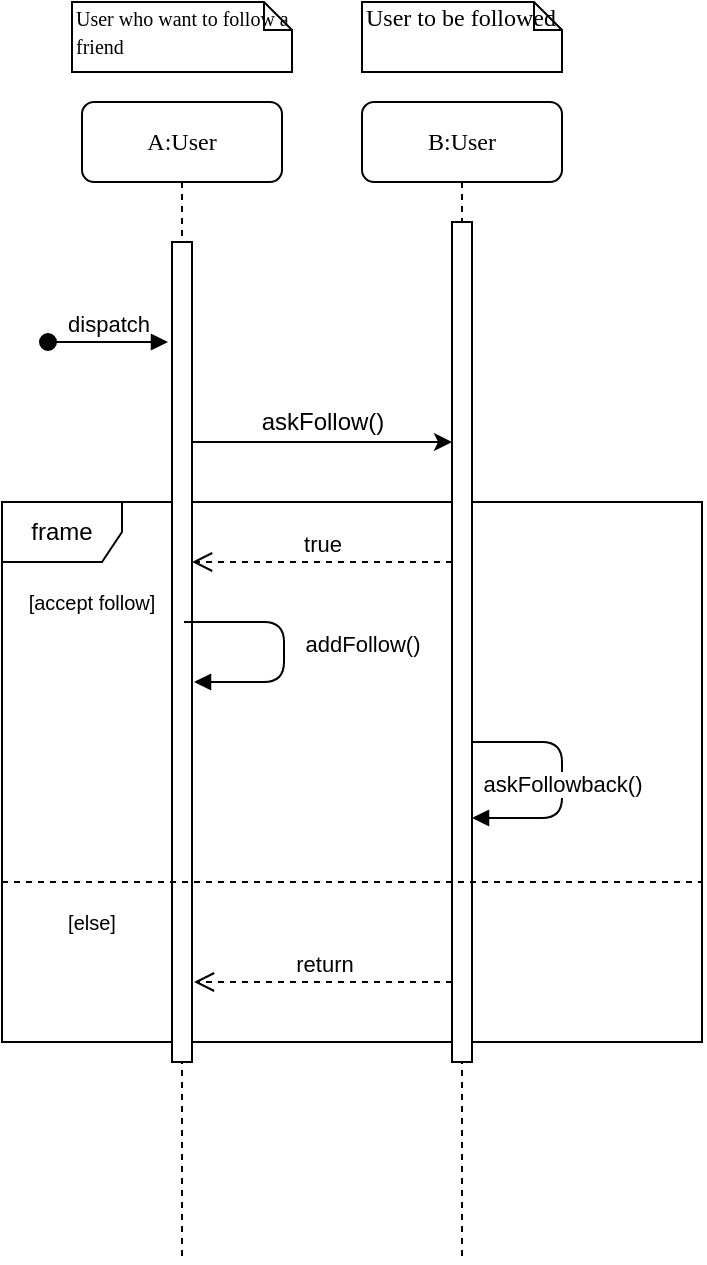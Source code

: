 <mxfile version="12.9.3" type="device"><diagram name="Page-1" id="13e1069c-82ec-6db2-03f1-153e76fe0fe0"><mxGraphModel dx="676" dy="465" grid="1" gridSize="10" guides="1" tooltips="1" connect="1" arrows="1" fold="1" page="1" pageScale="1" pageWidth="1100" pageHeight="850" background="#ffffff" math="0" shadow="0"><root><mxCell id="0"/><mxCell id="1" parent="0"/><mxCell id="Kp1aRTsRRrNhPgK0TWwB-18" value="frame" style="shape=umlFrame;whiteSpace=wrap;html=1;" vertex="1" parent="1"><mxGeometry x="60" y="280" width="350" height="270" as="geometry"/></mxCell><mxCell id="7baba1c4bc27f4b0-2" value="B:User" style="shape=umlLifeline;perimeter=lifelinePerimeter;whiteSpace=wrap;html=1;container=1;collapsible=0;recursiveResize=0;outlineConnect=0;rounded=1;shadow=0;comic=0;labelBackgroundColor=none;strokeWidth=1;fontFamily=Verdana;fontSize=12;align=center;" parent="1" vertex="1"><mxGeometry x="240" y="80" width="100" height="580" as="geometry"/></mxCell><mxCell id="7baba1c4bc27f4b0-10" value="" style="html=1;points=[];perimeter=orthogonalPerimeter;rounded=0;shadow=0;comic=0;labelBackgroundColor=none;strokeWidth=1;fontFamily=Verdana;fontSize=12;align=center;" parent="7baba1c4bc27f4b0-2" vertex="1"><mxGeometry x="45" y="60" width="10" height="420" as="geometry"/></mxCell><mxCell id="Kp1aRTsRRrNhPgK0TWwB-20" value="askFollowback()" style="html=1;verticalAlign=bottom;endArrow=block;" edge="1" parent="7baba1c4bc27f4b0-2"><mxGeometry x="0.172" width="80" relative="1" as="geometry"><mxPoint x="55" y="320" as="sourcePoint"/><mxPoint x="55.0" y="358" as="targetPoint"/><Array as="points"><mxPoint x="100" y="320"/><mxPoint x="100" y="358"/></Array><mxPoint as="offset"/></mxGeometry></mxCell><mxCell id="7baba1c4bc27f4b0-8" value="A:User" style="shape=umlLifeline;perimeter=lifelinePerimeter;whiteSpace=wrap;html=1;container=1;collapsible=0;recursiveResize=0;outlineConnect=0;rounded=1;shadow=0;comic=0;labelBackgroundColor=none;strokeWidth=1;fontFamily=Verdana;fontSize=12;align=center;" parent="1" vertex="1"><mxGeometry x="100" y="80" width="100" height="580" as="geometry"/></mxCell><mxCell id="7baba1c4bc27f4b0-9" value="" style="html=1;points=[];perimeter=orthogonalPerimeter;rounded=0;shadow=0;comic=0;labelBackgroundColor=none;strokeWidth=1;fontFamily=Verdana;fontSize=12;align=center;" parent="7baba1c4bc27f4b0-8" vertex="1"><mxGeometry x="45" y="70" width="10" height="410" as="geometry"/></mxCell><mxCell id="7baba1c4bc27f4b0-40" value="&lt;font style=&quot;font-size: 10px&quot;&gt;User who want to follow a friend&lt;/font&gt;" style="shape=note;whiteSpace=wrap;html=1;size=14;verticalAlign=top;align=left;spacingTop=-6;rounded=0;shadow=0;comic=0;labelBackgroundColor=none;strokeWidth=1;fontFamily=Verdana;fontSize=12" parent="1" vertex="1"><mxGeometry x="95" y="30" width="110" height="35" as="geometry"/></mxCell><mxCell id="7baba1c4bc27f4b0-41" value="User to be followed" style="shape=note;whiteSpace=wrap;html=1;size=14;verticalAlign=top;align=left;spacingTop=-6;rounded=0;shadow=0;comic=0;labelBackgroundColor=none;strokeWidth=1;fontFamily=Verdana;fontSize=12" parent="1" vertex="1"><mxGeometry x="240" y="30" width="100" height="35" as="geometry"/></mxCell><mxCell id="Kp1aRTsRRrNhPgK0TWwB-12" value="dispatch" style="html=1;verticalAlign=bottom;startArrow=oval;endArrow=block;startSize=8;" edge="1" parent="1"><mxGeometry relative="1" as="geometry"><mxPoint x="83" y="200" as="sourcePoint"/><mxPoint x="143" y="200.0" as="targetPoint"/><Array as="points"><mxPoint x="143" y="200"/></Array></mxGeometry></mxCell><mxCell id="Kp1aRTsRRrNhPgK0TWwB-17" value="" style="endArrow=classic;html=1;" edge="1" parent="1"><mxGeometry width="50" height="50" relative="1" as="geometry"><mxPoint x="155.0" y="250" as="sourcePoint"/><mxPoint x="285.0" y="250" as="targetPoint"/><Array as="points"><mxPoint x="260" y="250"/></Array></mxGeometry></mxCell><mxCell id="Kp1aRTsRRrNhPgK0TWwB-26" value="askFollow()" style="text;html=1;align=center;verticalAlign=middle;resizable=0;points=[];labelBackgroundColor=#ffffff;" vertex="1" connectable="0" parent="Kp1aRTsRRrNhPgK0TWwB-17"><mxGeometry x="0.615" y="82" relative="1" as="geometry"><mxPoint x="-40" y="72" as="offset"/></mxGeometry></mxCell><mxCell id="Kp1aRTsRRrNhPgK0TWwB-21" value="" style="endArrow=none;dashed=1;html=1;exitX=-0.003;exitY=0.576;exitDx=0;exitDy=0;exitPerimeter=0;entryX=0.997;entryY=0.576;entryDx=0;entryDy=0;entryPerimeter=0;" edge="1" parent="1"><mxGeometry width="50" height="50" relative="1" as="geometry"><mxPoint x="60.0" y="470" as="sourcePoint"/><mxPoint x="410.0" y="470" as="targetPoint"/></mxGeometry></mxCell><mxCell id="Kp1aRTsRRrNhPgK0TWwB-27" value="true" style="html=1;verticalAlign=bottom;endArrow=open;dashed=1;endSize=8;" edge="1" parent="1"><mxGeometry relative="1" as="geometry"><mxPoint x="285" y="310" as="sourcePoint"/><mxPoint x="155" y="310" as="targetPoint"/></mxGeometry></mxCell><mxCell id="Kp1aRTsRRrNhPgK0TWwB-28" value="return" style="html=1;verticalAlign=bottom;endArrow=open;dashed=1;endSize=8;entryX=1.1;entryY=0.862;entryDx=0;entryDy=0;entryPerimeter=0;" edge="1" parent="1"><mxGeometry relative="1" as="geometry"><mxPoint x="285" y="520.02" as="sourcePoint"/><mxPoint x="156" y="520" as="targetPoint"/></mxGeometry></mxCell><mxCell id="Kp1aRTsRRrNhPgK0TWwB-31" value="addFollow()" style="html=1;verticalAlign=bottom;endArrow=block;" edge="1" parent="1"><mxGeometry x="0.28" y="-40" width="80" relative="1" as="geometry"><mxPoint x="151" y="340" as="sourcePoint"/><mxPoint x="156" y="370" as="targetPoint"/><Array as="points"><mxPoint x="201" y="340"/><mxPoint x="201" y="370"/></Array><mxPoint x="39" y="30" as="offset"/></mxGeometry></mxCell><mxCell id="Kp1aRTsRRrNhPgK0TWwB-33" value="[accept follow]" style="text;html=1;strokeColor=none;fillColor=none;align=center;verticalAlign=middle;whiteSpace=wrap;rounded=0;fontSize=10;" vertex="1" parent="1"><mxGeometry x="70" y="320" width="70" height="20" as="geometry"/></mxCell><mxCell id="Kp1aRTsRRrNhPgK0TWwB-34" value="[else]" style="text;html=1;strokeColor=none;fillColor=none;align=center;verticalAlign=middle;whiteSpace=wrap;rounded=0;fontSize=10;" vertex="1" parent="1"><mxGeometry x="70" y="480" width="70" height="20" as="geometry"/></mxCell></root></mxGraphModel></diagram></mxfile>